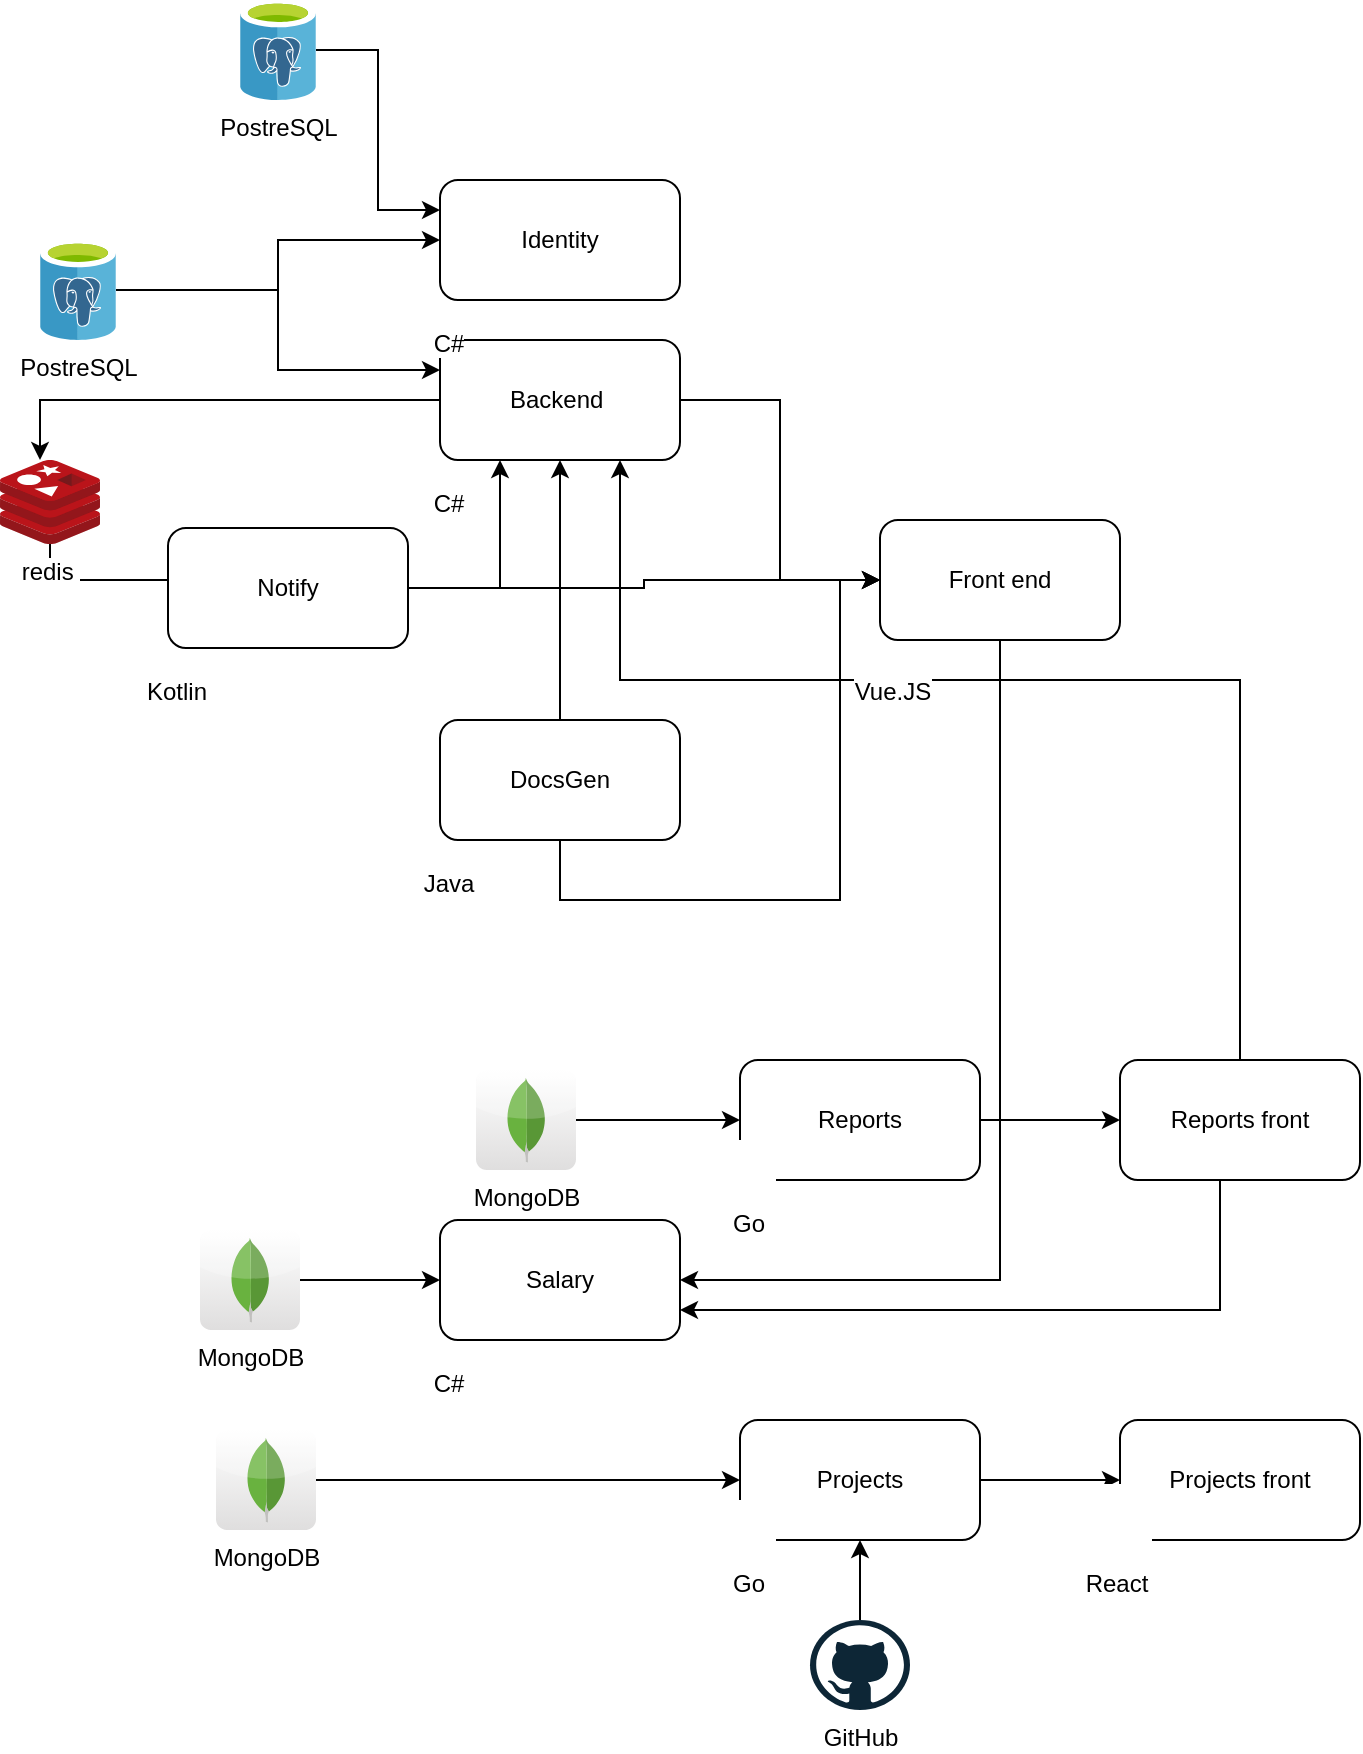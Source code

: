 <mxfile version="13.4.4" type="github">
  <diagram id="5k38Uwf0u3PKWiMoSwMX" name="Page-1">
    <mxGraphModel dx="1452" dy="1046" grid="1" gridSize="10" guides="1" tooltips="1" connect="1" arrows="1" fold="1" page="0" pageScale="1" pageWidth="827" pageHeight="1169" math="0" shadow="0">
      <root>
        <mxCell id="0" />
        <mxCell id="1" parent="0" />
        <mxCell id="jz85_HqYoIJbby1c3wik-10" style="edgeStyle=orthogonalEdgeStyle;rounded=0;orthogonalLoop=1;jettySize=auto;html=1;entryX=0;entryY=0.5;entryDx=0;entryDy=0;" parent="1" source="jz85_HqYoIJbby1c3wik-1" target="jz85_HqYoIJbby1c3wik-4" edge="1">
          <mxGeometry relative="1" as="geometry" />
        </mxCell>
        <mxCell id="jz85_HqYoIJbby1c3wik-18" style="edgeStyle=orthogonalEdgeStyle;rounded=0;orthogonalLoop=1;jettySize=auto;html=1;entryX=0.4;entryY=0;entryDx=0;entryDy=0;entryPerimeter=0;" parent="1" source="jz85_HqYoIJbby1c3wik-1" target="jz85_HqYoIJbby1c3wik-17" edge="1">
          <mxGeometry relative="1" as="geometry" />
        </mxCell>
        <mxCell id="jz85_HqYoIJbby1c3wik-1" value="Backend&amp;nbsp;" style="rounded=1;whiteSpace=wrap;html=1;" parent="1" vertex="1">
          <mxGeometry x="210" y="360" width="120" height="60" as="geometry" />
        </mxCell>
        <mxCell id="wevQk2u4vDGBZzKrU8n_-20" style="edgeStyle=orthogonalEdgeStyle;rounded=0;orthogonalLoop=1;jettySize=auto;html=1;entryX=1;entryY=0.5;entryDx=0;entryDy=0;" edge="1" parent="1" source="jz85_HqYoIJbby1c3wik-4" target="jz85_HqYoIJbby1c3wik-8">
          <mxGeometry relative="1" as="geometry">
            <Array as="points">
              <mxPoint x="490" y="830" />
            </Array>
          </mxGeometry>
        </mxCell>
        <mxCell id="jz85_HqYoIJbby1c3wik-4" value="Front end" style="rounded=1;whiteSpace=wrap;html=1;" parent="1" vertex="1">
          <mxGeometry x="430" y="450" width="120" height="60" as="geometry" />
        </mxCell>
        <mxCell id="jz85_HqYoIJbby1c3wik-11" style="edgeStyle=orthogonalEdgeStyle;rounded=0;orthogonalLoop=1;jettySize=auto;html=1;" parent="1" source="jz85_HqYoIJbby1c3wik-5" target="jz85_HqYoIJbby1c3wik-4" edge="1">
          <mxGeometry relative="1" as="geometry" />
        </mxCell>
        <mxCell id="jz85_HqYoIJbby1c3wik-12" style="edgeStyle=orthogonalEdgeStyle;rounded=0;orthogonalLoop=1;jettySize=auto;html=1;" parent="1" source="jz85_HqYoIJbby1c3wik-6" edge="1">
          <mxGeometry relative="1" as="geometry">
            <mxPoint x="430" y="480" as="targetPoint" />
            <Array as="points">
              <mxPoint x="410" y="640" />
              <mxPoint x="410" y="480" />
            </Array>
          </mxGeometry>
        </mxCell>
        <mxCell id="wevQk2u4vDGBZzKrU8n_-18" style="edgeStyle=orthogonalEdgeStyle;rounded=0;orthogonalLoop=1;jettySize=auto;html=1;entryX=0.5;entryY=1;entryDx=0;entryDy=0;" edge="1" parent="1" source="jz85_HqYoIJbby1c3wik-6" target="jz85_HqYoIJbby1c3wik-1">
          <mxGeometry relative="1" as="geometry" />
        </mxCell>
        <mxCell id="jz85_HqYoIJbby1c3wik-20" style="edgeStyle=orthogonalEdgeStyle;rounded=0;orthogonalLoop=1;jettySize=auto;html=1;" parent="1" source="jz85_HqYoIJbby1c3wik-7" target="jz85_HqYoIJbby1c3wik-13" edge="1">
          <mxGeometry relative="1" as="geometry" />
        </mxCell>
        <mxCell id="jz85_HqYoIJbby1c3wik-7" value="Reports" style="rounded=1;whiteSpace=wrap;html=1;" parent="1" vertex="1">
          <mxGeometry x="360" y="720" width="120" height="60" as="geometry" />
        </mxCell>
        <mxCell id="jz85_HqYoIJbby1c3wik-8" value="Salary" style="rounded=1;whiteSpace=wrap;html=1;" parent="1" vertex="1">
          <mxGeometry x="210" y="800" width="120" height="60" as="geometry" />
        </mxCell>
        <mxCell id="jz85_HqYoIJbby1c3wik-21" style="edgeStyle=orthogonalEdgeStyle;rounded=0;orthogonalLoop=1;jettySize=auto;html=1;" parent="1" source="jz85_HqYoIJbby1c3wik-9" target="jz85_HqYoIJbby1c3wik-15" edge="1">
          <mxGeometry relative="1" as="geometry" />
        </mxCell>
        <mxCell id="jz85_HqYoIJbby1c3wik-9" value="Projects" style="rounded=1;whiteSpace=wrap;html=1;" parent="1" vertex="1">
          <mxGeometry x="360" y="900" width="120" height="60" as="geometry" />
        </mxCell>
        <mxCell id="wevQk2u4vDGBZzKrU8n_-19" style="edgeStyle=orthogonalEdgeStyle;rounded=0;orthogonalLoop=1;jettySize=auto;html=1;entryX=0.75;entryY=1;entryDx=0;entryDy=0;" edge="1" parent="1" source="jz85_HqYoIJbby1c3wik-13" target="jz85_HqYoIJbby1c3wik-1">
          <mxGeometry relative="1" as="geometry">
            <Array as="points">
              <mxPoint x="610" y="530" />
              <mxPoint x="300" y="530" />
            </Array>
          </mxGeometry>
        </mxCell>
        <mxCell id="wevQk2u4vDGBZzKrU8n_-21" style="edgeStyle=orthogonalEdgeStyle;rounded=0;orthogonalLoop=1;jettySize=auto;html=1;entryX=1;entryY=0.75;entryDx=0;entryDy=0;" edge="1" parent="1" source="jz85_HqYoIJbby1c3wik-13" target="jz85_HqYoIJbby1c3wik-8">
          <mxGeometry relative="1" as="geometry">
            <Array as="points">
              <mxPoint x="600" y="845" />
            </Array>
          </mxGeometry>
        </mxCell>
        <mxCell id="jz85_HqYoIJbby1c3wik-13" value="Reports front" style="rounded=1;whiteSpace=wrap;html=1;" parent="1" vertex="1">
          <mxGeometry x="550" y="720" width="120" height="60" as="geometry" />
        </mxCell>
        <mxCell id="jz85_HqYoIJbby1c3wik-15" value="Projects front" style="rounded=1;whiteSpace=wrap;html=1;" parent="1" vertex="1">
          <mxGeometry x="550" y="900" width="120" height="60" as="geometry" />
        </mxCell>
        <mxCell id="jz85_HqYoIJbby1c3wik-19" style="edgeStyle=orthogonalEdgeStyle;rounded=0;orthogonalLoop=1;jettySize=auto;html=1;entryX=0;entryY=0.5;entryDx=0;entryDy=0;" parent="1" source="jz85_HqYoIJbby1c3wik-17" target="jz85_HqYoIJbby1c3wik-5" edge="1">
          <mxGeometry relative="1" as="geometry">
            <Array as="points">
              <mxPoint x="105" y="480" />
            </Array>
          </mxGeometry>
        </mxCell>
        <mxCell id="jz85_HqYoIJbby1c3wik-17" value="redis&amp;nbsp;" style="aspect=fixed;html=1;points=[];align=center;image;fontSize=12;image=img/lib/mscae/Cache_Redis_Product.svg;" parent="1" vertex="1">
          <mxGeometry x="-10" y="420" width="50" height="42" as="geometry" />
        </mxCell>
        <mxCell id="jz85_HqYoIJbby1c3wik-22" value="C#" style="shape=image;html=1;verticalAlign=top;verticalLabelPosition=bottom;labelBackgroundColor=#ffffff;imageAspect=0;aspect=fixed;image=https://cdn0.iconfinder.com/data/icons/e-learning-coding-tutorial-badge-icons/96/Coding_Icons_-_SOLID-14-128.png" parent="1" vertex="1">
          <mxGeometry x="200" y="400" width="28" height="28" as="geometry" />
        </mxCell>
        <mxCell id="jz85_HqYoIJbby1c3wik-23" value="C#" style="shape=image;html=1;verticalAlign=top;verticalLabelPosition=bottom;labelBackgroundColor=#ffffff;imageAspect=0;aspect=fixed;image=https://cdn0.iconfinder.com/data/icons/e-learning-coding-tutorial-badge-icons/96/Coding_Icons_-_SOLID-14-128.png" parent="1" vertex="1">
          <mxGeometry x="200" y="840" width="28" height="28" as="geometry" />
        </mxCell>
        <mxCell id="jz85_HqYoIJbby1c3wik-26" value="Go" style="shape=image;html=1;verticalAlign=top;verticalLabelPosition=bottom;labelBackgroundColor=#ffffff;imageAspect=0;aspect=fixed;image=https://cdn4.iconfinder.com/data/icons/logos-brands-5/24/go-128.png;imageBackground=#ffffff;" parent="1" vertex="1">
          <mxGeometry x="350" y="760" width="28" height="28" as="geometry" />
        </mxCell>
        <mxCell id="jz85_HqYoIJbby1c3wik-27" value="Go" style="shape=image;html=1;verticalAlign=top;verticalLabelPosition=bottom;labelBackgroundColor=#ffffff;imageAspect=0;aspect=fixed;image=https://cdn4.iconfinder.com/data/icons/logos-brands-5/24/go-128.png;imageBackground=#ffffff;" parent="1" vertex="1">
          <mxGeometry x="350" y="940" width="28" height="28" as="geometry" />
        </mxCell>
        <mxCell id="jz85_HqYoIJbby1c3wik-28" value="Vue.JS" style="shape=image;html=1;verticalAlign=top;verticalLabelPosition=bottom;labelBackgroundColor=#ffffff;imageAspect=0;aspect=fixed;image=https://cdn4.iconfinder.com/data/icons/logos-brands-5/24/vue-dot-js-128.png" parent="1" vertex="1">
          <mxGeometry x="420" y="490" width="32" height="32" as="geometry" />
        </mxCell>
        <mxCell id="jz85_HqYoIJbby1c3wik-29" value="React" style="shape=image;html=1;verticalAlign=top;verticalLabelPosition=bottom;labelBackgroundColor=#ffffff;imageAspect=0;aspect=fixed;image=https://cdn4.iconfinder.com/data/icons/logos-brands-5/24/react-128.png;imageBackground=#ffffff;" parent="1" vertex="1">
          <mxGeometry x="530" y="932" width="36" height="36" as="geometry" />
        </mxCell>
        <mxCell id="wevQk2u4vDGBZzKrU8n_-8" style="edgeStyle=orthogonalEdgeStyle;rounded=0;orthogonalLoop=1;jettySize=auto;html=1;entryX=0;entryY=0.25;entryDx=0;entryDy=0;" edge="1" parent="1" source="wevQk2u4vDGBZzKrU8n_-2" target="jz85_HqYoIJbby1c3wik-1">
          <mxGeometry relative="1" as="geometry" />
        </mxCell>
        <mxCell id="wevQk2u4vDGBZzKrU8n_-9" style="edgeStyle=orthogonalEdgeStyle;rounded=0;orthogonalLoop=1;jettySize=auto;html=1;entryX=0;entryY=0.5;entryDx=0;entryDy=0;" edge="1" parent="1" source="wevQk2u4vDGBZzKrU8n_-2" target="wevQk2u4vDGBZzKrU8n_-4">
          <mxGeometry relative="1" as="geometry" />
        </mxCell>
        <mxCell id="wevQk2u4vDGBZzKrU8n_-2" value="PostreSQL" style="aspect=fixed;html=1;points=[];align=center;image;fontSize=12;image=img/lib/mscae/Azure_Database_for_PostgreSQL_servers.svg;" vertex="1" parent="1">
          <mxGeometry x="10" y="310" width="38" height="50" as="geometry" />
        </mxCell>
        <mxCell id="wevQk2u4vDGBZzKrU8n_-13" style="edgeStyle=orthogonalEdgeStyle;rounded=0;orthogonalLoop=1;jettySize=auto;html=1;" edge="1" parent="1" source="wevQk2u4vDGBZzKrU8n_-3" target="jz85_HqYoIJbby1c3wik-7">
          <mxGeometry relative="1" as="geometry" />
        </mxCell>
        <mxCell id="wevQk2u4vDGBZzKrU8n_-3" value="MongoDB" style="dashed=0;outlineConnect=0;html=1;align=center;labelPosition=center;verticalLabelPosition=bottom;verticalAlign=top;shape=mxgraph.webicons.mongodb;gradientColor=#DFDEDE" vertex="1" parent="1">
          <mxGeometry x="228" y="725" width="50" height="50" as="geometry" />
        </mxCell>
        <mxCell id="wevQk2u4vDGBZzKrU8n_-4" value="Identity" style="rounded=1;whiteSpace=wrap;html=1;" vertex="1" parent="1">
          <mxGeometry x="210" y="280" width="120" height="60" as="geometry" />
        </mxCell>
        <mxCell id="wevQk2u4vDGBZzKrU8n_-5" value="C#" style="shape=image;html=1;verticalAlign=top;verticalLabelPosition=bottom;labelBackgroundColor=#ffffff;imageAspect=0;aspect=fixed;image=https://cdn0.iconfinder.com/data/icons/e-learning-coding-tutorial-badge-icons/96/Coding_Icons_-_SOLID-14-128.png" vertex="1" parent="1">
          <mxGeometry x="200" y="320" width="28" height="28" as="geometry" />
        </mxCell>
        <mxCell id="wevQk2u4vDGBZzKrU8n_-7" style="edgeStyle=orthogonalEdgeStyle;rounded=0;orthogonalLoop=1;jettySize=auto;html=1;entryX=0;entryY=0.25;entryDx=0;entryDy=0;" edge="1" parent="1" source="wevQk2u4vDGBZzKrU8n_-6" target="wevQk2u4vDGBZzKrU8n_-4">
          <mxGeometry relative="1" as="geometry" />
        </mxCell>
        <mxCell id="wevQk2u4vDGBZzKrU8n_-6" value="PostreSQL" style="aspect=fixed;html=1;points=[];align=center;image;fontSize=12;image=img/lib/mscae/Azure_Database_for_PostgreSQL_servers.svg;" vertex="1" parent="1">
          <mxGeometry x="110" y="190" width="38" height="50" as="geometry" />
        </mxCell>
        <mxCell id="wevQk2u4vDGBZzKrU8n_-12" style="edgeStyle=orthogonalEdgeStyle;rounded=0;orthogonalLoop=1;jettySize=auto;html=1;" edge="1" parent="1" source="wevQk2u4vDGBZzKrU8n_-10" target="jz85_HqYoIJbby1c3wik-8">
          <mxGeometry relative="1" as="geometry" />
        </mxCell>
        <mxCell id="wevQk2u4vDGBZzKrU8n_-10" value="MongoDB" style="dashed=0;outlineConnect=0;html=1;align=center;labelPosition=center;verticalLabelPosition=bottom;verticalAlign=top;shape=mxgraph.webicons.mongodb;gradientColor=#DFDEDE" vertex="1" parent="1">
          <mxGeometry x="90" y="805" width="50" height="50" as="geometry" />
        </mxCell>
        <mxCell id="wevQk2u4vDGBZzKrU8n_-15" style="edgeStyle=orthogonalEdgeStyle;rounded=0;orthogonalLoop=1;jettySize=auto;html=1;" edge="1" parent="1" source="wevQk2u4vDGBZzKrU8n_-22" target="jz85_HqYoIJbby1c3wik-9">
          <mxGeometry relative="1" as="geometry" />
        </mxCell>
        <mxCell id="wevQk2u4vDGBZzKrU8n_-11" value="MongoDB" style="dashed=0;outlineConnect=0;html=1;align=center;labelPosition=center;verticalLabelPosition=bottom;verticalAlign=top;shape=mxgraph.webicons.mongodb;gradientColor=#DFDEDE" vertex="1" parent="1">
          <mxGeometry x="98" y="905" width="50" height="50" as="geometry" />
        </mxCell>
        <mxCell id="wevQk2u4vDGBZzKrU8n_-16" value="" style="group" vertex="1" connectable="0" parent="1">
          <mxGeometry x="64" y="454" width="130" height="68" as="geometry" />
        </mxCell>
        <mxCell id="jz85_HqYoIJbby1c3wik-5" value="Notify" style="rounded=1;whiteSpace=wrap;html=1;" parent="wevQk2u4vDGBZzKrU8n_-16" vertex="1">
          <mxGeometry x="10" width="120" height="60" as="geometry" />
        </mxCell>
        <mxCell id="jz85_HqYoIJbby1c3wik-24" value="Kotlin" style="shape=image;html=1;verticalAlign=top;verticalLabelPosition=bottom;labelBackgroundColor=#ffffff;imageAspect=0;aspect=fixed;image=https://cdn4.iconfinder.com/data/icons/logos-brands-5/24/kotlin-128.png" parent="wevQk2u4vDGBZzKrU8n_-16" vertex="1">
          <mxGeometry y="40" width="28" height="28" as="geometry" />
        </mxCell>
        <mxCell id="wevQk2u4vDGBZzKrU8n_-17" style="edgeStyle=orthogonalEdgeStyle;rounded=0;orthogonalLoop=1;jettySize=auto;html=1;entryX=0.25;entryY=1;entryDx=0;entryDy=0;" edge="1" parent="1" source="jz85_HqYoIJbby1c3wik-5" target="jz85_HqYoIJbby1c3wik-1">
          <mxGeometry relative="1" as="geometry" />
        </mxCell>
        <mxCell id="wevQk2u4vDGBZzKrU8n_-22" value="GitHub" style="dashed=0;outlineConnect=0;html=1;align=center;labelPosition=center;verticalLabelPosition=bottom;verticalAlign=top;shape=mxgraph.weblogos.github" vertex="1" parent="1">
          <mxGeometry x="395" y="1000" width="50" height="45" as="geometry" />
        </mxCell>
        <mxCell id="wevQk2u4vDGBZzKrU8n_-23" style="edgeStyle=orthogonalEdgeStyle;rounded=0;orthogonalLoop=1;jettySize=auto;html=1;" edge="1" parent="1" source="wevQk2u4vDGBZzKrU8n_-11" target="jz85_HqYoIJbby1c3wik-9">
          <mxGeometry relative="1" as="geometry">
            <mxPoint x="148" y="930" as="sourcePoint" />
            <mxPoint x="360" y="930" as="targetPoint" />
          </mxGeometry>
        </mxCell>
        <mxCell id="wevQk2u4vDGBZzKrU8n_-25" value="" style="group" vertex="1" connectable="0" parent="1">
          <mxGeometry x="200" y="550" width="130" height="68" as="geometry" />
        </mxCell>
        <mxCell id="jz85_HqYoIJbby1c3wik-6" value="DocsGen" style="rounded=1;whiteSpace=wrap;html=1;" parent="wevQk2u4vDGBZzKrU8n_-25" vertex="1">
          <mxGeometry x="10" width="120" height="60" as="geometry" />
        </mxCell>
        <mxCell id="jz85_HqYoIJbby1c3wik-25" value="Java" style="shape=image;html=1;verticalAlign=top;verticalLabelPosition=bottom;labelBackgroundColor=#ffffff;imageAspect=0;aspect=fixed;image=https://cdn1.iconfinder.com/data/icons/system-black-circles/512/java-128.png" parent="wevQk2u4vDGBZzKrU8n_-25" vertex="1">
          <mxGeometry y="40" width="28" height="28" as="geometry" />
        </mxCell>
      </root>
    </mxGraphModel>
  </diagram>
</mxfile>
